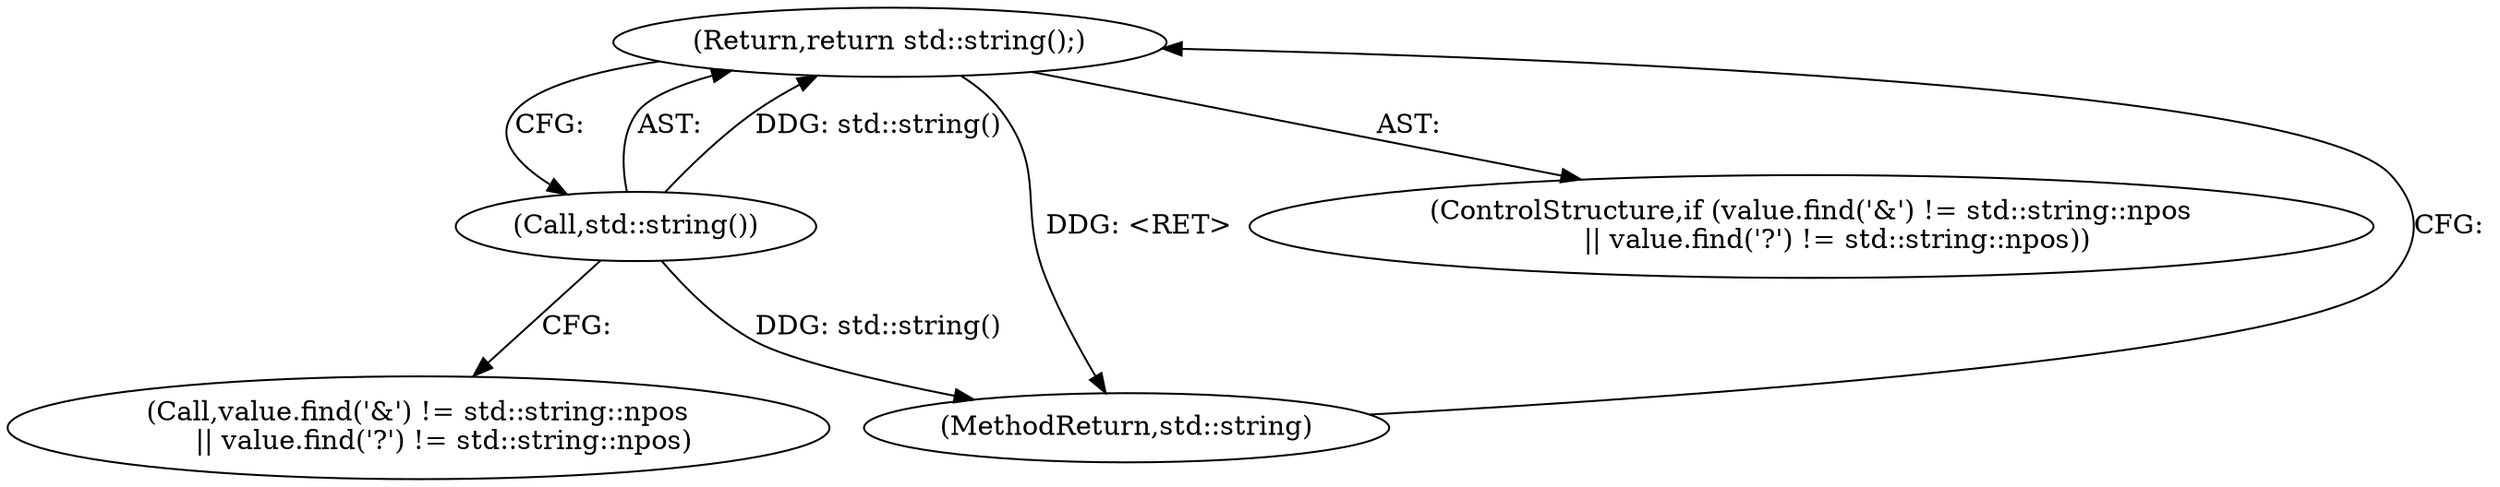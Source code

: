 digraph "1_Chrome_eea3300239f0b53e172a320eb8de59d0bea65f27_5@del" {
"1000113" [label="(Return,return std::string();)"];
"1000114" [label="(Call,std::string())"];
"1000117" [label="(MethodReturn,std::string)"];
"1000114" [label="(Call,std::string())"];
"1000103" [label="(ControlStructure,if (value.find('&') != std::string::npos\n      || value.find('?') != std::string::npos))"];
"1000104" [label="(Call,value.find('&') != std::string::npos\n      || value.find('?') != std::string::npos)"];
"1000113" [label="(Return,return std::string();)"];
"1000113" -> "1000103"  [label="AST: "];
"1000113" -> "1000114"  [label="CFG: "];
"1000114" -> "1000113"  [label="AST: "];
"1000117" -> "1000113"  [label="CFG: "];
"1000113" -> "1000117"  [label="DDG: <RET>"];
"1000114" -> "1000113"  [label="DDG: std::string()"];
"1000114" -> "1000104"  [label="CFG: "];
"1000114" -> "1000117"  [label="DDG: std::string()"];
}
